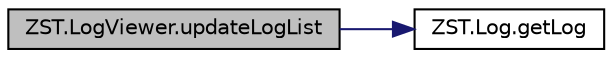 digraph "ZST.LogViewer.updateLogList"
{
  edge [fontname="Helvetica",fontsize="10",labelfontname="Helvetica",labelfontsize="10"];
  node [fontname="Helvetica",fontsize="10",shape=record];
  rankdir="LR";
  Node1 [label="ZST.LogViewer.updateLogList",height=0.2,width=0.4,color="black", fillcolor="grey75", style="filled", fontcolor="black"];
  Node1 -> Node2 [color="midnightblue",fontsize="10",style="solid"];
  Node2 [label="ZST.Log.getLog",height=0.2,width=0.4,color="black", fillcolor="white", style="filled",URL="$class_z_s_t_1_1_log.html#a1c256684db52090c18ade4f4a8058157",tooltip="pobieranie informacji o całym zapisie w dzienniku "];
}
